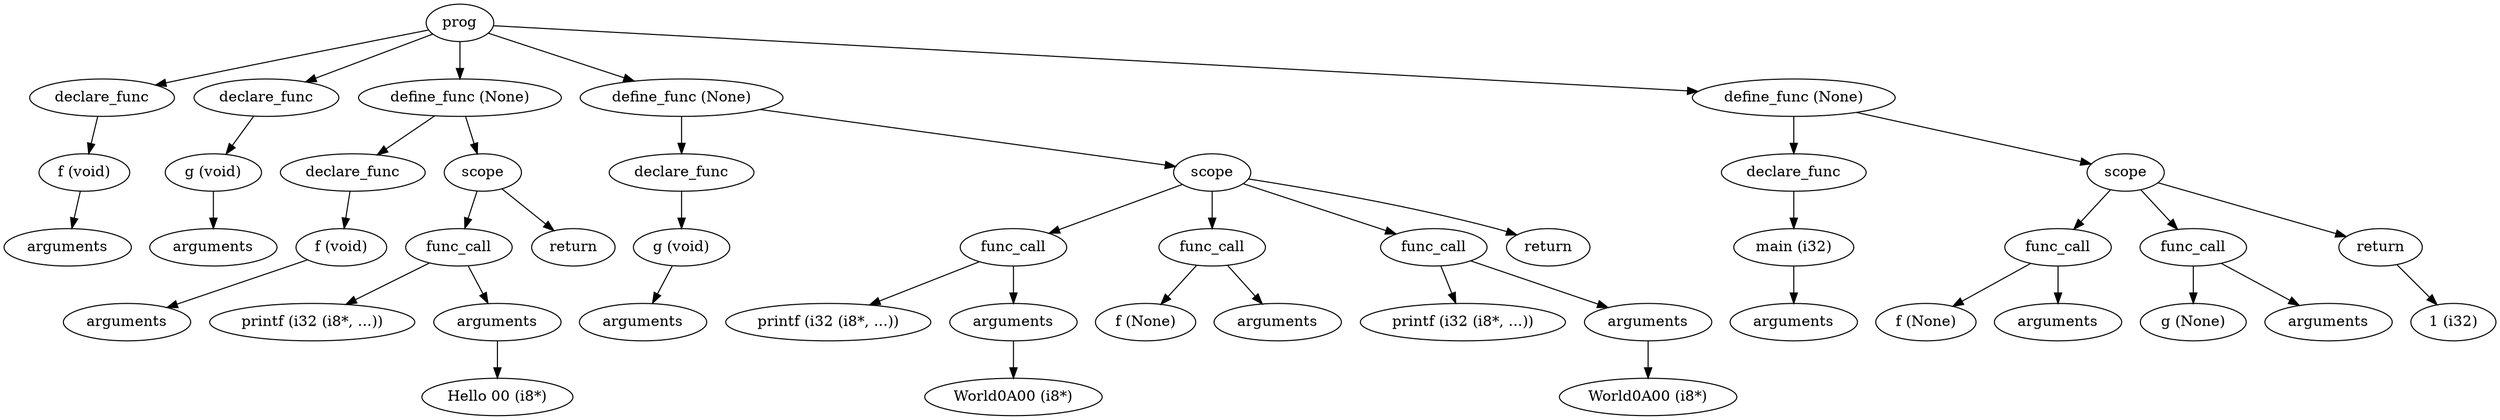 digraph AST {
	node0[label="prog"]
	node1[label="declare_func"]
	node0->node1
	node2[label="f (void)"]
	node1->node2
	node3[label="arguments"]
	node2->node3
	node4[label="declare_func"]
	node0->node4
	node5[label="g (void)"]
	node4->node5
	node6[label="arguments"]
	node5->node6
	node7[label="define_func (None)"]
	node0->node7
	node8[label="declare_func"]
	node7->node8
	node9[label="f (void)"]
	node8->node9
	node10[label="arguments"]
	node9->node10
	node11[label="scope"]
	node7->node11
	node12[label="func_call"]
	node11->node12
	node13[label="printf (i32 (i8*, ...))"]
	node12->node13
	node14[label="arguments"]
	node12->node14
	node15[label="Hello \00 (i8*)"]
	node14->node15
	node16[label="return"]
	node11->node16
	node17[label="define_func (None)"]
	node0->node17
	node18[label="declare_func"]
	node17->node18
	node19[label="g (void)"]
	node18->node19
	node20[label="arguments"]
	node19->node20
	node21[label="scope"]
	node17->node21
	node22[label="func_call"]
	node21->node22
	node23[label="printf (i32 (i8*, ...))"]
	node22->node23
	node24[label="arguments"]
	node22->node24
	node25[label="World\0A\00 (i8*)"]
	node24->node25
	node26[label="func_call"]
	node21->node26
	node27[label="f (None)"]
	node26->node27
	node28[label="arguments"]
	node26->node28
	node29[label="func_call"]
	node21->node29
	node30[label="printf (i32 (i8*, ...))"]
	node29->node30
	node31[label="arguments"]
	node29->node31
	node32[label="World\0A\00 (i8*)"]
	node31->node32
	node33[label="return"]
	node21->node33
	node34[label="define_func (None)"]
	node0->node34
	node35[label="declare_func"]
	node34->node35
	node36[label="main (i32)"]
	node35->node36
	node37[label="arguments"]
	node36->node37
	node38[label="scope"]
	node34->node38
	node39[label="func_call"]
	node38->node39
	node40[label="f (None)"]
	node39->node40
	node41[label="arguments"]
	node39->node41
	node42[label="func_call"]
	node38->node42
	node43[label="g (None)"]
	node42->node43
	node44[label="arguments"]
	node42->node44
	node45[label="return"]
	node38->node45
	node46[label="1 (i32)"]
	node45->node46
}
